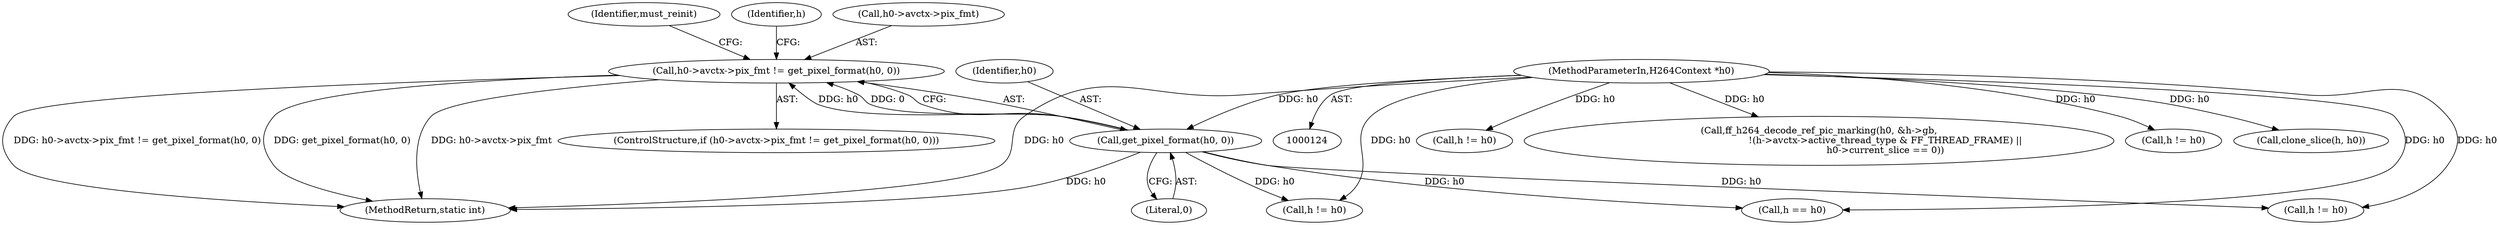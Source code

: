 digraph "0_FFmpeg_29ffeef5e73b8f41ff3a3f2242d356759c66f91f@pointer" {
"1000637" [label="(Call,h0->avctx->pix_fmt != get_pixel_format(h0, 0))"];
"1000643" [label="(Call,get_pixel_format(h0, 0))"];
"1000126" [label="(MethodParameterIn,H264Context *h0)"];
"1002835" [label="(Call,h != h0)"];
"1000644" [label="(Identifier,h0)"];
"1000636" [label="(ControlStructure,if (h0->avctx->pix_fmt != get_pixel_format(h0, 0)))"];
"1000647" [label="(Identifier,must_reinit)"];
"1000651" [label="(Identifier,h)"];
"1000929" [label="(Call,h != h0)"];
"1002402" [label="(Call,ff_h264_decode_ref_pic_marking(h0, &h->gb,\n                                             !(h->avctx->active_thread_type & FF_THREAD_FRAME) ||\n                                             h0->current_slice == 0))"];
"1000638" [label="(Call,h0->avctx->pix_fmt)"];
"1003426" [label="(MethodReturn,static int)"];
"1000643" [label="(Call,get_pixel_format(h0, 0))"];
"1000126" [label="(MethodParameterIn,H264Context *h0)"];
"1001908" [label="(Call,h != h0)"];
"1001914" [label="(Call,clone_slice(h, h0))"];
"1000851" [label="(Call,h != h0)"];
"1000645" [label="(Literal,0)"];
"1000977" [label="(Call,h == h0)"];
"1000637" [label="(Call,h0->avctx->pix_fmt != get_pixel_format(h0, 0))"];
"1000637" -> "1000636"  [label="AST: "];
"1000637" -> "1000643"  [label="CFG: "];
"1000638" -> "1000637"  [label="AST: "];
"1000643" -> "1000637"  [label="AST: "];
"1000647" -> "1000637"  [label="CFG: "];
"1000651" -> "1000637"  [label="CFG: "];
"1000637" -> "1003426"  [label="DDG: get_pixel_format(h0, 0)"];
"1000637" -> "1003426"  [label="DDG: h0->avctx->pix_fmt"];
"1000637" -> "1003426"  [label="DDG: h0->avctx->pix_fmt != get_pixel_format(h0, 0)"];
"1000643" -> "1000637"  [label="DDG: h0"];
"1000643" -> "1000637"  [label="DDG: 0"];
"1000643" -> "1000645"  [label="CFG: "];
"1000644" -> "1000643"  [label="AST: "];
"1000645" -> "1000643"  [label="AST: "];
"1000643" -> "1003426"  [label="DDG: h0"];
"1000126" -> "1000643"  [label="DDG: h0"];
"1000643" -> "1000851"  [label="DDG: h0"];
"1000643" -> "1000929"  [label="DDG: h0"];
"1000643" -> "1000977"  [label="DDG: h0"];
"1000126" -> "1000124"  [label="AST: "];
"1000126" -> "1003426"  [label="DDG: h0"];
"1000126" -> "1000851"  [label="DDG: h0"];
"1000126" -> "1000929"  [label="DDG: h0"];
"1000126" -> "1000977"  [label="DDG: h0"];
"1000126" -> "1001908"  [label="DDG: h0"];
"1000126" -> "1001914"  [label="DDG: h0"];
"1000126" -> "1002402"  [label="DDG: h0"];
"1000126" -> "1002835"  [label="DDG: h0"];
}
